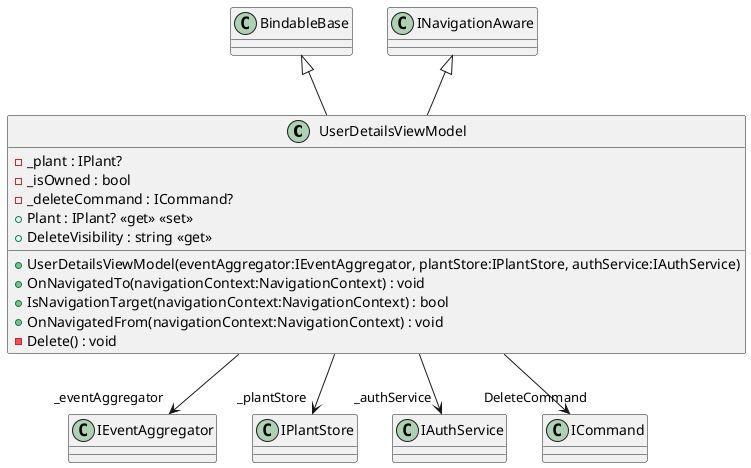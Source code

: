 @startuml
class UserDetailsViewModel {
    - _plant : IPlant?
    - _isOwned : bool
    - _deleteCommand : ICommand?
    + Plant : IPlant? <<get>> <<set>>
    + DeleteVisibility : string <<get>>
    + UserDetailsViewModel(eventAggregator:IEventAggregator, plantStore:IPlantStore, authService:IAuthService)
    + OnNavigatedTo(navigationContext:NavigationContext) : void
    + IsNavigationTarget(navigationContext:NavigationContext) : bool
    + OnNavigatedFrom(navigationContext:NavigationContext) : void
    - Delete() : void
}
BindableBase <|-- UserDetailsViewModel
INavigationAware <|-- UserDetailsViewModel
UserDetailsViewModel --> "_eventAggregator" IEventAggregator
UserDetailsViewModel --> "_plantStore" IPlantStore
UserDetailsViewModel --> "_authService" IAuthService
UserDetailsViewModel --> "DeleteCommand" ICommand
@enduml
